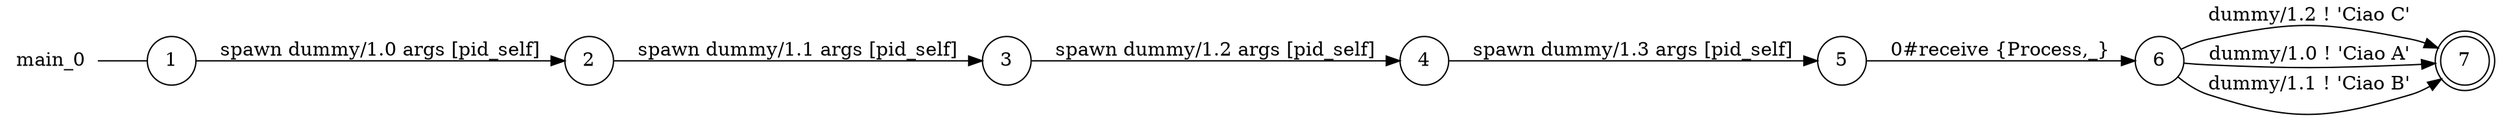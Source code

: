 digraph main_0 {
	rankdir="LR";
	n_0 [label="main_0", shape="plaintext"];
	n_1 [id="9", shape=circle, label="5"];
	n_2 [id="1", shape=circle, label="1"];
	n_0 -> n_2 [arrowhead=none];
	n_3 [id="4", shape=circle, label="4"];
	n_4 [id="3", shape=doublecircle, label="7"];
	n_5 [id="2", shape=circle, label="2"];
	n_6 [id="10", shape=circle, label="3"];
	n_7 [id="5", shape=circle, label="6"];

	n_7 -> n_4 [id="[$e|12]", label="dummy/1.2 ! 'Ciao C'"];
	n_5 -> n_6 [id="[$e|0]", label="spawn dummy/1.1 args [pid_self]"];
	n_7 -> n_4 [id="[$e|5]", label="dummy/1.0 ! 'Ciao A'"];
	n_1 -> n_7 [id="[$e|1]", label="0#receive {Process,_}"];
	n_2 -> n_5 [id="[$e|2]", label="spawn dummy/1.0 args [pid_self]"];
	n_7 -> n_4 [id="[$e|11]", label="dummy/1.1 ! 'Ciao B'"];
	n_3 -> n_1 [id="[$e|4]", label="spawn dummy/1.3 args [pid_self]"];
	n_6 -> n_3 [id="[$e|3]", label="spawn dummy/1.2 args [pid_self]"];
}
